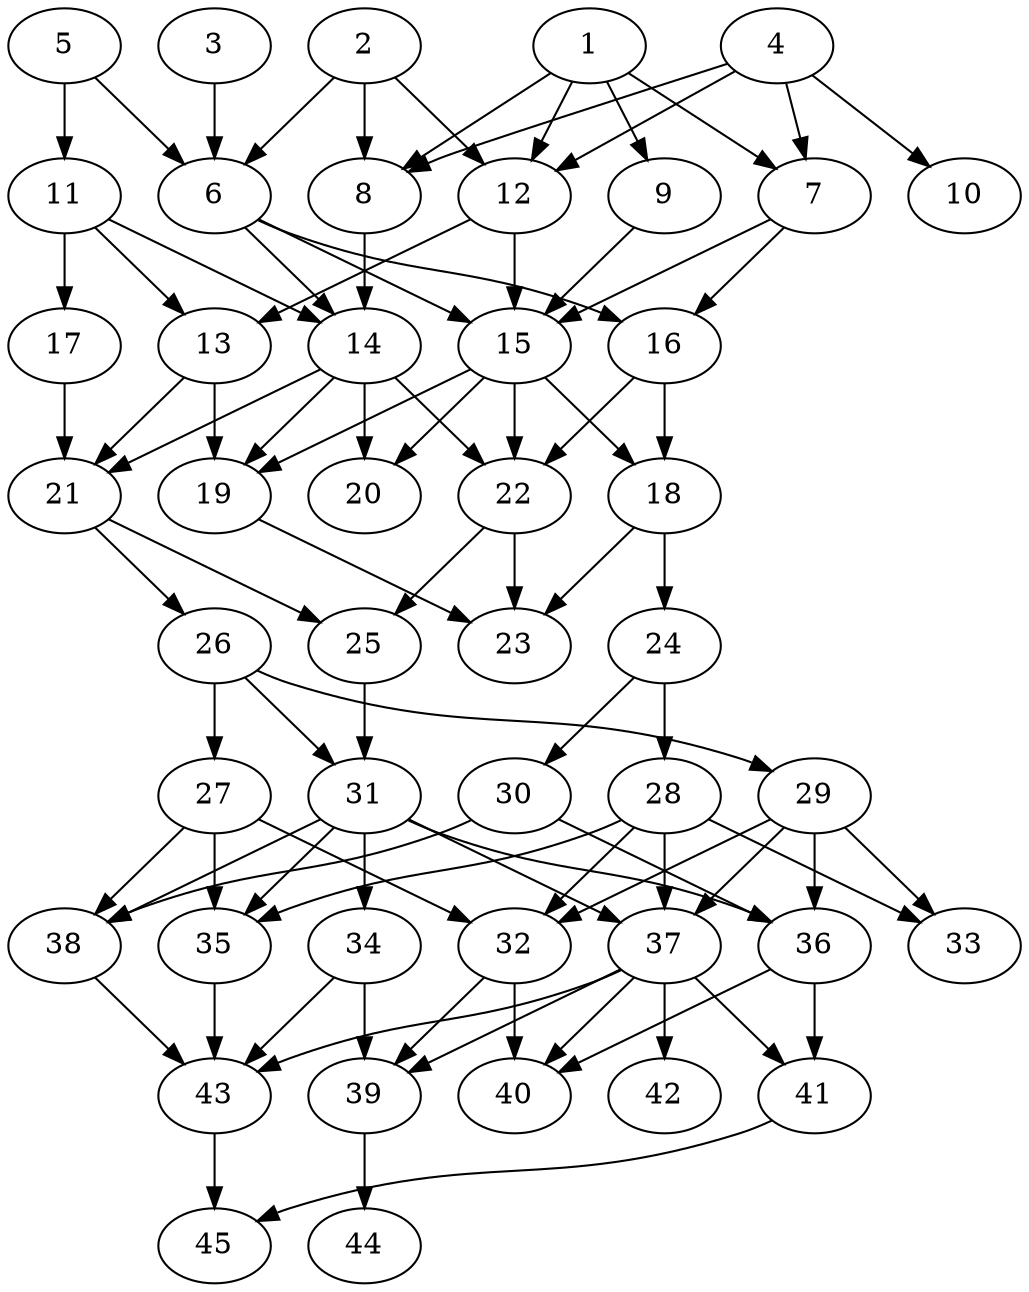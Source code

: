 // DAG automatically generated by daggen at Thu Oct  3 14:07:23 2019
// ./daggen --dot -n 45 --ccr 0.3 --fat 0.5 --regular 0.7 --density 0.6 --mindata 5242880 --maxdata 52428800 
digraph G {
  1 [size="19807573", alpha="0.00", expect_size="5942272"] 
  1 -> 7 [size ="5942272"]
  1 -> 8 [size ="5942272"]
  1 -> 9 [size ="5942272"]
  1 -> 12 [size ="5942272"]
  2 [size="45417813", alpha="0.03", expect_size="13625344"] 
  2 -> 6 [size ="13625344"]
  2 -> 8 [size ="13625344"]
  2 -> 12 [size ="13625344"]
  3 [size="146104320", alpha="0.16", expect_size="43831296"] 
  3 -> 6 [size ="43831296"]
  4 [size="45390507", alpha="0.15", expect_size="13617152"] 
  4 -> 7 [size ="13617152"]
  4 -> 8 [size ="13617152"]
  4 -> 10 [size ="13617152"]
  4 -> 12 [size ="13617152"]
  5 [size="110100480", alpha="0.05", expect_size="33030144"] 
  5 -> 6 [size ="33030144"]
  5 -> 11 [size ="33030144"]
  6 [size="65648640", alpha="0.12", expect_size="19694592"] 
  6 -> 14 [size ="19694592"]
  6 -> 15 [size ="19694592"]
  6 -> 16 [size ="19694592"]
  7 [size="132136960", alpha="0.15", expect_size="39641088"] 
  7 -> 15 [size ="39641088"]
  7 -> 16 [size ="39641088"]
  8 [size="168683520", alpha="0.12", expect_size="50605056"] 
  8 -> 14 [size ="50605056"]
  9 [size="54456320", alpha="0.14", expect_size="16336896"] 
  9 -> 15 [size ="16336896"]
  10 [size="113005227", alpha="0.01", expect_size="33901568"] 
  11 [size="165655893", alpha="0.11", expect_size="49696768"] 
  11 -> 13 [size ="49696768"]
  11 -> 14 [size ="49696768"]
  11 -> 17 [size ="49696768"]
  12 [size="168529920", alpha="0.01", expect_size="50558976"] 
  12 -> 13 [size ="50558976"]
  12 -> 15 [size ="50558976"]
  13 [size="35403093", alpha="0.07", expect_size="10620928"] 
  13 -> 19 [size ="10620928"]
  13 -> 21 [size ="10620928"]
  14 [size="158365013", alpha="0.16", expect_size="47509504"] 
  14 -> 19 [size ="47509504"]
  14 -> 20 [size ="47509504"]
  14 -> 21 [size ="47509504"]
  14 -> 22 [size ="47509504"]
  15 [size="117879467", alpha="0.08", expect_size="35363840"] 
  15 -> 18 [size ="35363840"]
  15 -> 19 [size ="35363840"]
  15 -> 20 [size ="35363840"]
  15 -> 22 [size ="35363840"]
  16 [size="158003200", alpha="0.03", expect_size="47400960"] 
  16 -> 18 [size ="47400960"]
  16 -> 22 [size ="47400960"]
  17 [size="94593707", alpha="0.10", expect_size="28378112"] 
  17 -> 21 [size ="28378112"]
  18 [size="56944640", alpha="0.05", expect_size="17083392"] 
  18 -> 23 [size ="17083392"]
  18 -> 24 [size ="17083392"]
  19 [size="151988907", alpha="0.06", expect_size="45596672"] 
  19 -> 23 [size ="45596672"]
  20 [size="106431147", alpha="0.03", expect_size="31929344"] 
  21 [size="111581867", alpha="0.00", expect_size="33474560"] 
  21 -> 25 [size ="33474560"]
  21 -> 26 [size ="33474560"]
  22 [size="42229760", alpha="0.01", expect_size="12668928"] 
  22 -> 23 [size ="12668928"]
  22 -> 25 [size ="12668928"]
  23 [size="49073493", alpha="0.18", expect_size="14722048"] 
  24 [size="100741120", alpha="0.19", expect_size="30222336"] 
  24 -> 28 [size ="30222336"]
  24 -> 30 [size ="30222336"]
  25 [size="72072533", alpha="0.11", expect_size="21621760"] 
  25 -> 31 [size ="21621760"]
  26 [size="138847573", alpha="0.09", expect_size="41654272"] 
  26 -> 27 [size ="41654272"]
  26 -> 29 [size ="41654272"]
  26 -> 31 [size ="41654272"]
  27 [size="165546667", alpha="0.02", expect_size="49664000"] 
  27 -> 32 [size ="49664000"]
  27 -> 35 [size ="49664000"]
  27 -> 38 [size ="49664000"]
  28 [size="85346987", alpha="0.15", expect_size="25604096"] 
  28 -> 32 [size ="25604096"]
  28 -> 33 [size ="25604096"]
  28 -> 35 [size ="25604096"]
  28 -> 37 [size ="25604096"]
  29 [size="124928000", alpha="0.12", expect_size="37478400"] 
  29 -> 32 [size ="37478400"]
  29 -> 33 [size ="37478400"]
  29 -> 36 [size ="37478400"]
  29 -> 37 [size ="37478400"]
  30 [size="174209707", alpha="0.01", expect_size="52262912"] 
  30 -> 36 [size ="52262912"]
  30 -> 38 [size ="52262912"]
  31 [size="41328640", alpha="0.09", expect_size="12398592"] 
  31 -> 34 [size ="12398592"]
  31 -> 35 [size ="12398592"]
  31 -> 36 [size ="12398592"]
  31 -> 37 [size ="12398592"]
  31 -> 38 [size ="12398592"]
  32 [size="43182080", alpha="0.16", expect_size="12954624"] 
  32 -> 39 [size ="12954624"]
  32 -> 40 [size ="12954624"]
  33 [size="50428587", alpha="0.06", expect_size="15128576"] 
  34 [size="34416640", alpha="0.13", expect_size="10324992"] 
  34 -> 39 [size ="10324992"]
  34 -> 43 [size ="10324992"]
  35 [size="23057067", alpha="0.13", expect_size="6917120"] 
  35 -> 43 [size ="6917120"]
  36 [size="108977493", alpha="0.11", expect_size="32693248"] 
  36 -> 40 [size ="32693248"]
  36 -> 41 [size ="32693248"]
  37 [size="25777493", alpha="0.19", expect_size="7733248"] 
  37 -> 39 [size ="7733248"]
  37 -> 40 [size ="7733248"]
  37 -> 41 [size ="7733248"]
  37 -> 42 [size ="7733248"]
  37 -> 43 [size ="7733248"]
  38 [size="45410987", alpha="0.12", expect_size="13623296"] 
  38 -> 43 [size ="13623296"]
  39 [size="161798827", alpha="0.02", expect_size="48539648"] 
  39 -> 44 [size ="48539648"]
  40 [size="97344853", alpha="0.03", expect_size="29203456"] 
  41 [size="104874667", alpha="0.16", expect_size="31462400"] 
  41 -> 45 [size ="31462400"]
  42 [size="17988267", alpha="0.13", expect_size="5396480"] 
  43 [size="145032533", alpha="0.13", expect_size="43509760"] 
  43 -> 45 [size ="43509760"]
  44 [size="32081920", alpha="0.04", expect_size="9624576"] 
  45 [size="134591147", alpha="0.02", expect_size="40377344"] 
}
